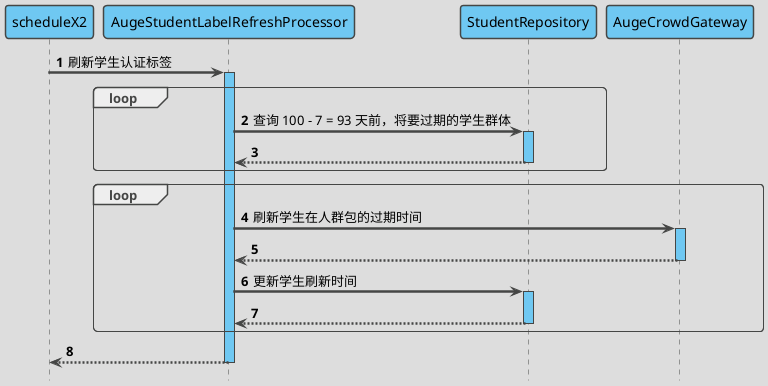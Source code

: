 @startuml
'https://plantuml.com/sequence-diagram

'隐藏脚注
hide footbox

'使用 toy 主题
!theme toy

'编号
autonumber 1

'隐藏孤立的参与者
hide unlinked

'文字对齐，向左对齐
skinparam sequenceMessageAlign left

'箭头粗度
skinparam sequenceArrowThickness 2.5

' 皮肤
skinparam sequence {
    LifeLineBackgroundColor #6FC8F2
    ParticipantBackgroundColor #6FC8F2
    ParticipantFontColor black
    ActorBackgroundColor #6FC8F2
    ActorFontColor black
}

participant scheduleX2 as scheduleX
participant AugeStudentLabelRefreshProcessor as AugeStudentLabelRefreshProcessor
participant StudentRepository as StudentRepository
participant AugeCrowdGateway as AugeCrowdGateway
participant UicGateway as UicGateway


scheduleX -> AugeStudentLabelRefreshProcessor: 刷新学生认证标签
activate AugeStudentLabelRefreshProcessor

loop
    AugeStudentLabelRefreshProcessor -> StudentRepository : 查询 100 - 7 = 93 天前，将要过期的学生群体
    activate StudentRepository
    return
end loop

loop
    AugeStudentLabelRefreshProcessor -> AugeCrowdGateway : 刷新学生在人群包的过期时间
    activate AugeCrowdGateway
    return
    AugeStudentLabelRefreshProcessor -> StudentRepository : 更新学生刷新时间
    activate StudentRepository
    return
end loop

return


@enduml
